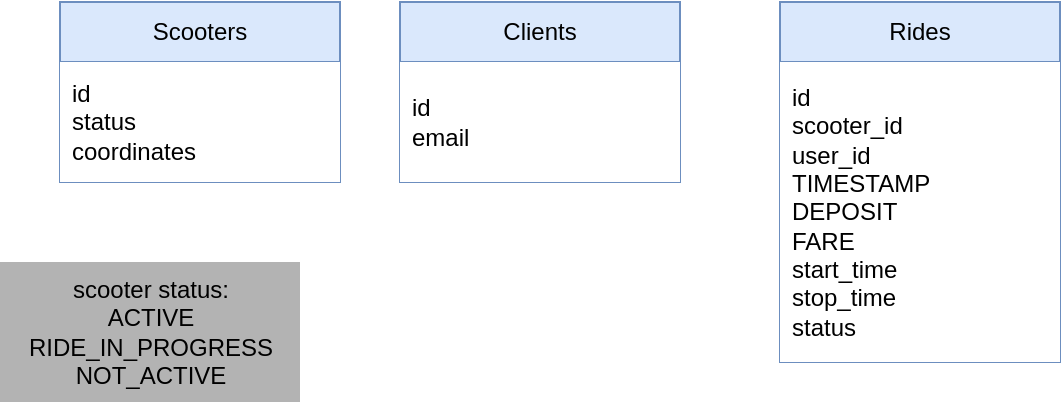 <mxfile version="21.6.2" type="github">
  <diagram name="Page-1" id="-16SNg3HG6Fn7irzf4NP">
    <mxGraphModel dx="1845" dy="655" grid="1" gridSize="10" guides="1" tooltips="1" connect="1" arrows="1" fold="1" page="1" pageScale="1" pageWidth="827" pageHeight="1169" math="0" shadow="0">
      <root>
        <mxCell id="0" />
        <mxCell id="1" parent="0" />
        <mxCell id="Ez3BGamYH7ZiIrszxRFY-1" value="Scooters" style="swimlane;fontStyle=0;childLayout=stackLayout;horizontal=1;startSize=30;horizontalStack=0;resizeParent=1;resizeParentMax=0;resizeLast=0;collapsible=1;marginBottom=0;whiteSpace=wrap;html=1;fillColor=#dae8fc;strokeColor=#6c8ebf;" vertex="1" parent="1">
          <mxGeometry x="10" y="20" width="140" height="90" as="geometry" />
        </mxCell>
        <mxCell id="Ez3BGamYH7ZiIrszxRFY-3" value="id&lt;br&gt;status&lt;br&gt;coordinates" style="text;strokeColor=none;fillColor=default;align=left;verticalAlign=middle;spacingLeft=4;spacingRight=4;overflow=hidden;points=[[0,0.5],[1,0.5]];portConstraint=eastwest;rotatable=0;whiteSpace=wrap;html=1;" vertex="1" parent="Ez3BGamYH7ZiIrszxRFY-1">
          <mxGeometry y="30" width="140" height="60" as="geometry" />
        </mxCell>
        <mxCell id="Ez3BGamYH7ZiIrszxRFY-8" value="Rides" style="swimlane;fontStyle=0;childLayout=stackLayout;horizontal=1;startSize=30;horizontalStack=0;resizeParent=1;resizeParentMax=0;resizeLast=0;collapsible=1;marginBottom=0;whiteSpace=wrap;html=1;fillColor=#dae8fc;strokeColor=#6c8ebf;" vertex="1" parent="1">
          <mxGeometry x="370" y="20" width="140" height="180" as="geometry" />
        </mxCell>
        <mxCell id="Ez3BGamYH7ZiIrszxRFY-9" value="id&lt;br&gt;scooter_id&lt;br&gt;user_id&lt;br&gt;TIMESTAMP&lt;br&gt;DEPOSIT&lt;br&gt;FARE&lt;br&gt;start_time&lt;br&gt;stop_time&lt;br&gt;status" style="text;strokeColor=none;fillColor=default;align=left;verticalAlign=middle;spacingLeft=4;spacingRight=4;overflow=hidden;points=[[0,0.5],[1,0.5]];portConstraint=eastwest;rotatable=0;whiteSpace=wrap;html=1;" vertex="1" parent="Ez3BGamYH7ZiIrszxRFY-8">
          <mxGeometry y="30" width="140" height="150" as="geometry" />
        </mxCell>
        <mxCell id="Ez3BGamYH7ZiIrszxRFY-10" value="Clients" style="swimlane;fontStyle=0;childLayout=stackLayout;horizontal=1;startSize=30;horizontalStack=0;resizeParent=1;resizeParentMax=0;resizeLast=0;collapsible=1;marginBottom=0;whiteSpace=wrap;html=1;fillColor=#dae8fc;strokeColor=#6c8ebf;" vertex="1" parent="1">
          <mxGeometry x="180" y="20" width="140" height="90" as="geometry" />
        </mxCell>
        <mxCell id="Ez3BGamYH7ZiIrszxRFY-11" value="id&lt;br&gt;email" style="text;strokeColor=none;fillColor=default;align=left;verticalAlign=middle;spacingLeft=4;spacingRight=4;overflow=hidden;points=[[0,0.5],[1,0.5]];portConstraint=eastwest;rotatable=0;whiteSpace=wrap;html=1;" vertex="1" parent="Ez3BGamYH7ZiIrszxRFY-10">
          <mxGeometry y="30" width="140" height="60" as="geometry" />
        </mxCell>
        <mxCell id="Ez3BGamYH7ZiIrszxRFY-12" value="scooter status:&lt;br&gt;ACTIVE&lt;br&gt;RIDE_IN_PROGRESS&lt;br&gt;NOT_ACTIVE" style="text;html=1;align=center;verticalAlign=middle;resizable=0;points=[];autosize=1;strokeColor=none;fillColor=#B3B3B3;" vertex="1" parent="1">
          <mxGeometry x="-20" y="150" width="150" height="70" as="geometry" />
        </mxCell>
      </root>
    </mxGraphModel>
  </diagram>
</mxfile>
